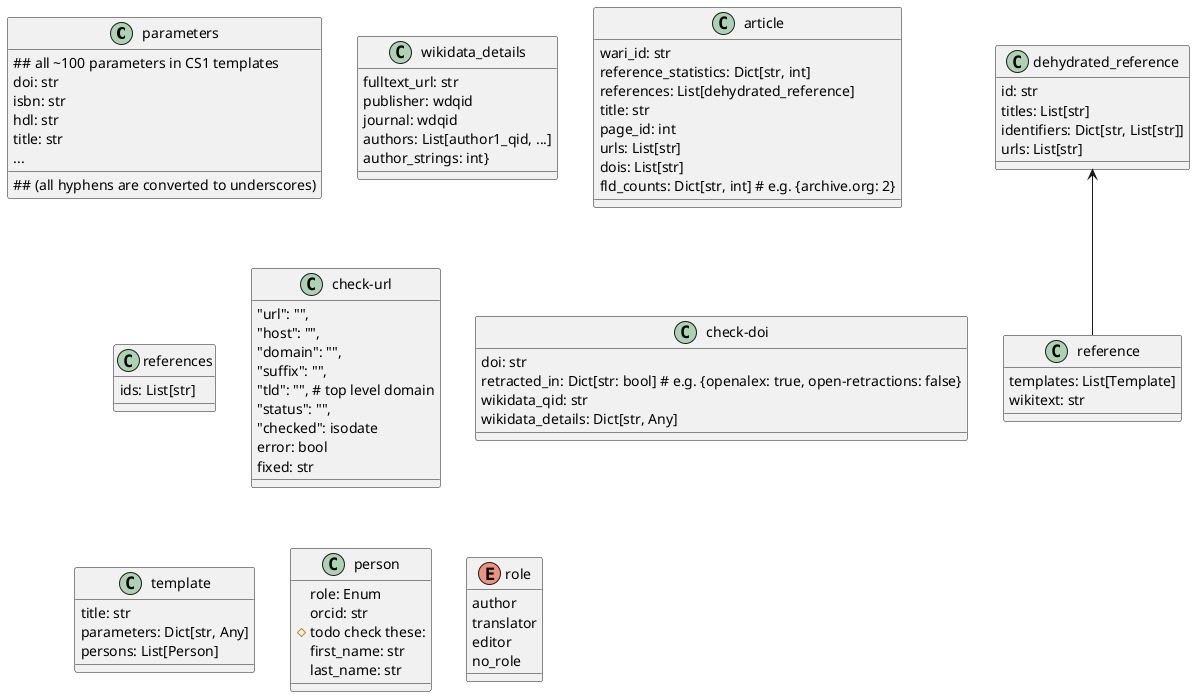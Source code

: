 @startuml
'https://plantuml.com/class-diagram

class parameters{
## all ~100 parameters in CS1 templates
## (all hyphens are converted to underscores)
doi: str
isbn: str
hdl: str
title: str
...
}
class wikidata_details{
fulltext_url: str
publisher: wdqid
journal: wdqid
authors: List[author1_qid, ...]
author_strings: int}
}
class article{
wari_id: str
reference_statistics: Dict[str, int]
references: List[dehydrated_reference]
title: str
page_id: int
urls: List[str]
dois: List[str]
fld_counts: Dict[str, int] # e.g. {archive.org: 2}
}
class references{
ids: List[str]
}
class reference{
templates: List[Template]
wikitext: str
}
class dehydrated_reference {
id: str
titles: List[str]
identifiers: Dict[str, List[str]]
urls: List[str]
}
dehydrated_reference <-- reference
class check-url{
"url": "",
"host": "",
"domain": "",
"suffix": "",
"tld": "", # top level domain
"status": "",
"checked": isodate
error: bool
fixed: str
}
class check-doi{
doi: str
retracted_in: Dict[str: bool] # e.g. {openalex: true, open-retractions: false}
wikidata_qid: str
wikidata_details: Dict[str, Any]
}
class template{
title: str
parameters: Dict[str, Any]
persons: List[Person]
}
class person{
role: Enum
orcid: str
# todo check these:
first_name: str
last_name: str
}
enum role{
author
translator
editor
no_role
}
@enduml